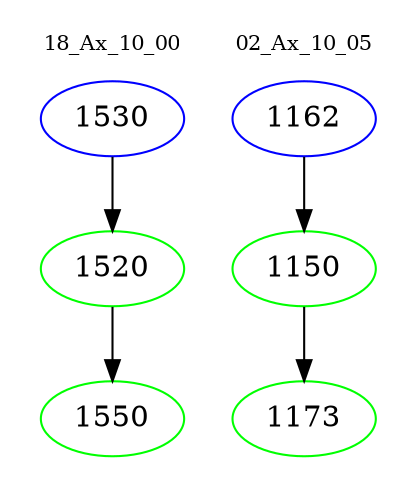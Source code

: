 digraph{
subgraph cluster_0 {
color = white
label = "18_Ax_10_00";
fontsize=10;
T0_1530 [label="1530", color="blue"]
T0_1530 -> T0_1520 [color="black"]
T0_1520 [label="1520", color="green"]
T0_1520 -> T0_1550 [color="black"]
T0_1550 [label="1550", color="green"]
}
subgraph cluster_1 {
color = white
label = "02_Ax_10_05";
fontsize=10;
T1_1162 [label="1162", color="blue"]
T1_1162 -> T1_1150 [color="black"]
T1_1150 [label="1150", color="green"]
T1_1150 -> T1_1173 [color="black"]
T1_1173 [label="1173", color="green"]
}
}
